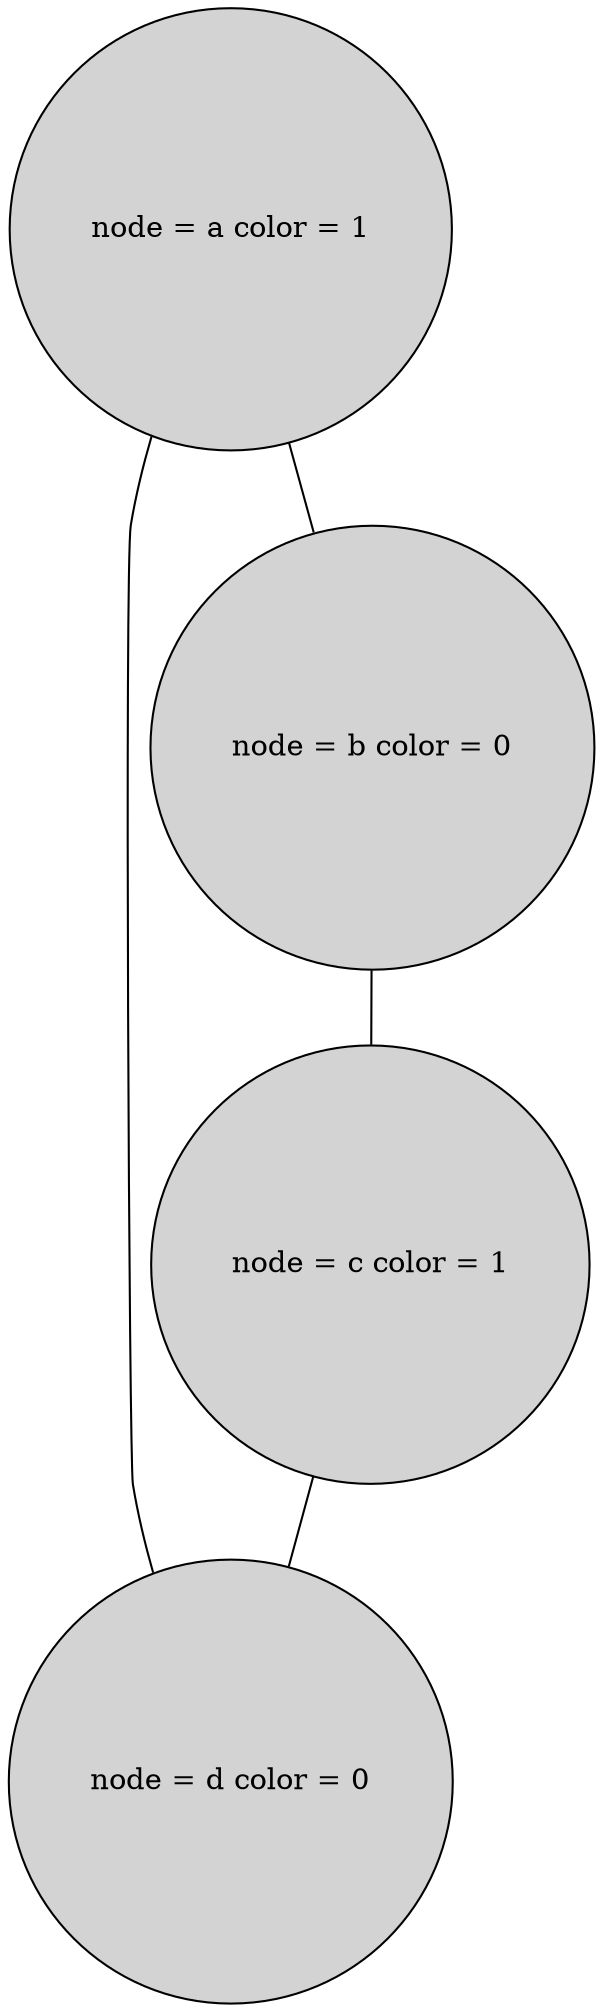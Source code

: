 graph G { 
graph [splines = true] node [height=0.4 shape=circle style=filled]
d [ label= "node = d color = 0"] ;
b [ label= "node = b color = 0"] ;
c [ label= "node = c color = 1"] ;
a [ label= "node = a color = 1"] ;
b -- c;
c -- d;
a -- b;
a -- d;
}
